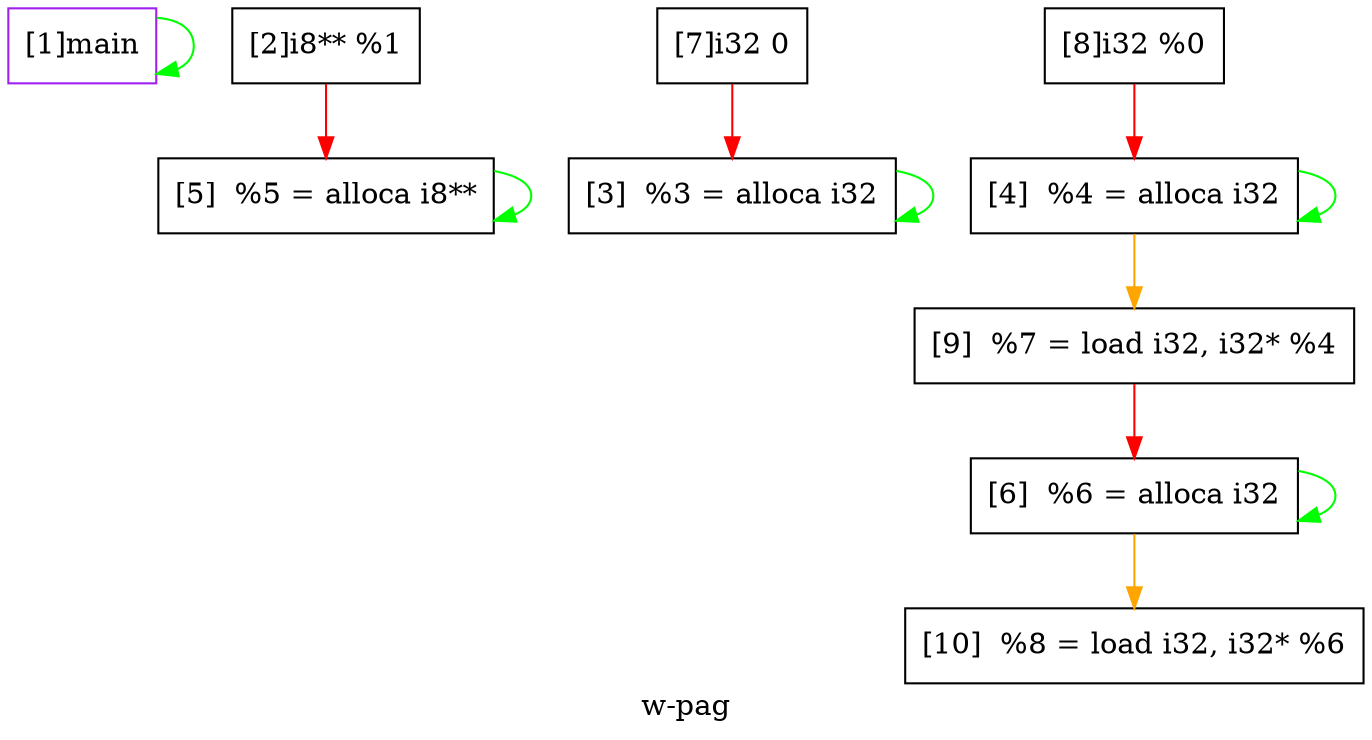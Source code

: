 digraph "w-pag"{
	label="w-pag";


	// Define the nodes
	N1 [shape=rectangle, color=purple,label="[1]main"];
	N2 [shape=rectangle, color=black,label="[2]i8** %1"];
	N3 [shape=rectangle, color=black,label="[3]  %3 = alloca i32"];
	N4 [shape=rectangle, color=black,label="[4]  %4 = alloca i32"];
	N5 [shape=rectangle, color=black,label="[5]  %5 = alloca i8**"];
	N6 [shape=rectangle, color=black,label="[6]  %6 = alloca i32"];
	N7 [shape=rectangle, color=black,label="[7]i32 0"];
	N8 [shape=rectangle, color=black,label="[8]i32 %0"];
	N9 [shape=rectangle, color=black,label="[9]  %7 = load i32, i32* %4"];
	N10 [shape=rectangle, color=black,label="[10]  %8 = load i32, i32* %6"];


	// Define the edges
	N1 -> N1[color=green,label=""];
	N2 -> N5[color=red,label=""];
	N3 -> N3[color=green,label=""];
	N4 -> N4[color=green,label=""];
	N4 -> N9[color=orange,label=""];
	N5 -> N5[color=green,label=""];
	N6 -> N6[color=green,label=""];
	N6 -> N10[color=orange,label=""];
	N7 -> N3[color=red,label=""];
	N8 -> N4[color=red,label=""];
	N9 -> N6[color=red,label=""];
}
